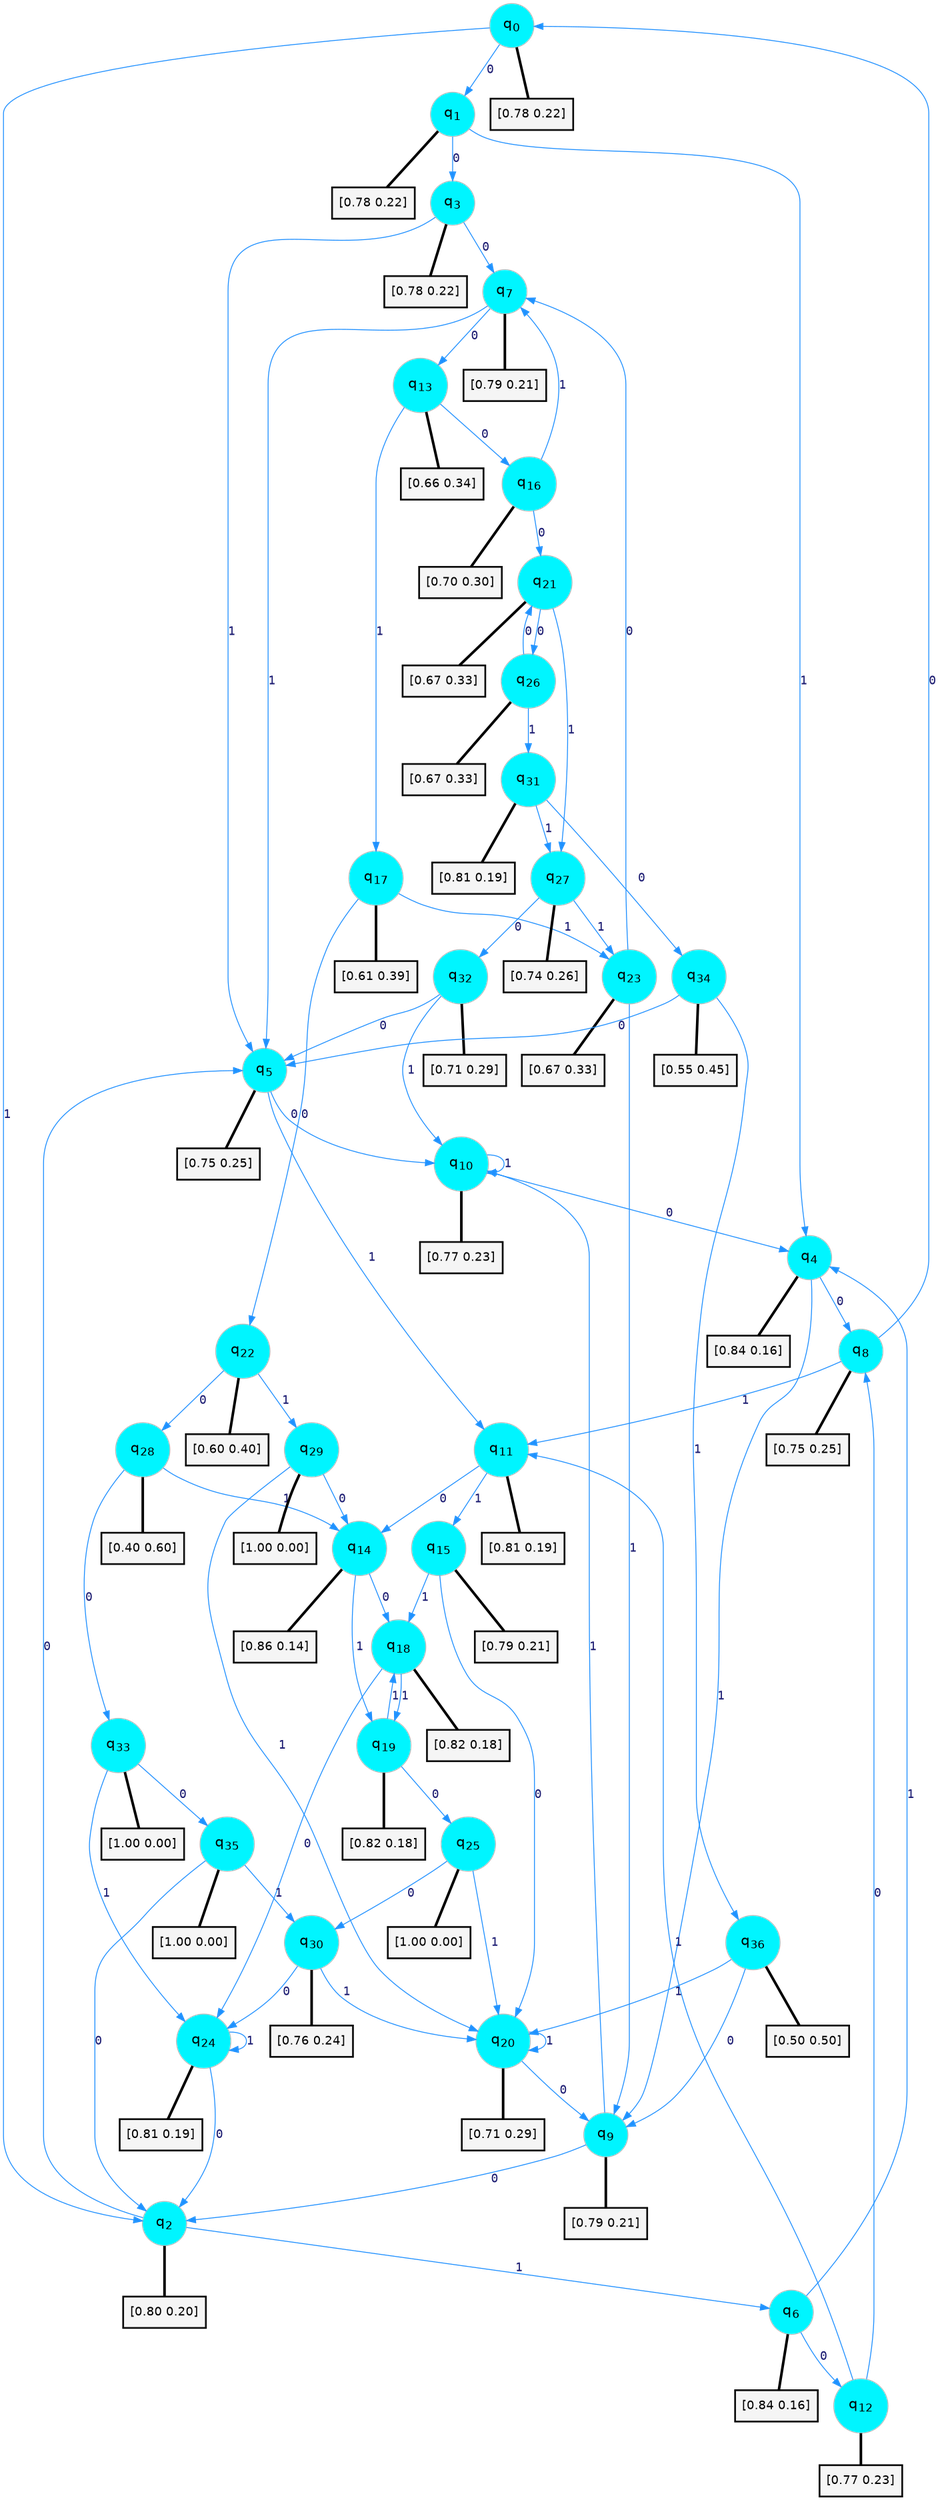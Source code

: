 digraph G {
graph [
bgcolor=transparent, dpi=300, rankdir=TD, size="40,25"];
node [
color=gray, fillcolor=turquoise1, fontcolor=black, fontname=Helvetica, fontsize=16, fontweight=bold, shape=circle, style=filled];
edge [
arrowsize=1, color=dodgerblue1, fontcolor=midnightblue, fontname=courier, fontweight=bold, penwidth=1, style=solid, weight=20];
0[label=<q<SUB>0</SUB>>];
1[label=<q<SUB>1</SUB>>];
2[label=<q<SUB>2</SUB>>];
3[label=<q<SUB>3</SUB>>];
4[label=<q<SUB>4</SUB>>];
5[label=<q<SUB>5</SUB>>];
6[label=<q<SUB>6</SUB>>];
7[label=<q<SUB>7</SUB>>];
8[label=<q<SUB>8</SUB>>];
9[label=<q<SUB>9</SUB>>];
10[label=<q<SUB>10</SUB>>];
11[label=<q<SUB>11</SUB>>];
12[label=<q<SUB>12</SUB>>];
13[label=<q<SUB>13</SUB>>];
14[label=<q<SUB>14</SUB>>];
15[label=<q<SUB>15</SUB>>];
16[label=<q<SUB>16</SUB>>];
17[label=<q<SUB>17</SUB>>];
18[label=<q<SUB>18</SUB>>];
19[label=<q<SUB>19</SUB>>];
20[label=<q<SUB>20</SUB>>];
21[label=<q<SUB>21</SUB>>];
22[label=<q<SUB>22</SUB>>];
23[label=<q<SUB>23</SUB>>];
24[label=<q<SUB>24</SUB>>];
25[label=<q<SUB>25</SUB>>];
26[label=<q<SUB>26</SUB>>];
27[label=<q<SUB>27</SUB>>];
28[label=<q<SUB>28</SUB>>];
29[label=<q<SUB>29</SUB>>];
30[label=<q<SUB>30</SUB>>];
31[label=<q<SUB>31</SUB>>];
32[label=<q<SUB>32</SUB>>];
33[label=<q<SUB>33</SUB>>];
34[label=<q<SUB>34</SUB>>];
35[label=<q<SUB>35</SUB>>];
36[label=<q<SUB>36</SUB>>];
37[label="[0.78 0.22]", shape=box,fontcolor=black, fontname=Helvetica, fontsize=14, penwidth=2, fillcolor=whitesmoke,color=black];
38[label="[0.78 0.22]", shape=box,fontcolor=black, fontname=Helvetica, fontsize=14, penwidth=2, fillcolor=whitesmoke,color=black];
39[label="[0.80 0.20]", shape=box,fontcolor=black, fontname=Helvetica, fontsize=14, penwidth=2, fillcolor=whitesmoke,color=black];
40[label="[0.78 0.22]", shape=box,fontcolor=black, fontname=Helvetica, fontsize=14, penwidth=2, fillcolor=whitesmoke,color=black];
41[label="[0.84 0.16]", shape=box,fontcolor=black, fontname=Helvetica, fontsize=14, penwidth=2, fillcolor=whitesmoke,color=black];
42[label="[0.75 0.25]", shape=box,fontcolor=black, fontname=Helvetica, fontsize=14, penwidth=2, fillcolor=whitesmoke,color=black];
43[label="[0.84 0.16]", shape=box,fontcolor=black, fontname=Helvetica, fontsize=14, penwidth=2, fillcolor=whitesmoke,color=black];
44[label="[0.79 0.21]", shape=box,fontcolor=black, fontname=Helvetica, fontsize=14, penwidth=2, fillcolor=whitesmoke,color=black];
45[label="[0.75 0.25]", shape=box,fontcolor=black, fontname=Helvetica, fontsize=14, penwidth=2, fillcolor=whitesmoke,color=black];
46[label="[0.79 0.21]", shape=box,fontcolor=black, fontname=Helvetica, fontsize=14, penwidth=2, fillcolor=whitesmoke,color=black];
47[label="[0.77 0.23]", shape=box,fontcolor=black, fontname=Helvetica, fontsize=14, penwidth=2, fillcolor=whitesmoke,color=black];
48[label="[0.81 0.19]", shape=box,fontcolor=black, fontname=Helvetica, fontsize=14, penwidth=2, fillcolor=whitesmoke,color=black];
49[label="[0.77 0.23]", shape=box,fontcolor=black, fontname=Helvetica, fontsize=14, penwidth=2, fillcolor=whitesmoke,color=black];
50[label="[0.66 0.34]", shape=box,fontcolor=black, fontname=Helvetica, fontsize=14, penwidth=2, fillcolor=whitesmoke,color=black];
51[label="[0.86 0.14]", shape=box,fontcolor=black, fontname=Helvetica, fontsize=14, penwidth=2, fillcolor=whitesmoke,color=black];
52[label="[0.79 0.21]", shape=box,fontcolor=black, fontname=Helvetica, fontsize=14, penwidth=2, fillcolor=whitesmoke,color=black];
53[label="[0.70 0.30]", shape=box,fontcolor=black, fontname=Helvetica, fontsize=14, penwidth=2, fillcolor=whitesmoke,color=black];
54[label="[0.61 0.39]", shape=box,fontcolor=black, fontname=Helvetica, fontsize=14, penwidth=2, fillcolor=whitesmoke,color=black];
55[label="[0.82 0.18]", shape=box,fontcolor=black, fontname=Helvetica, fontsize=14, penwidth=2, fillcolor=whitesmoke,color=black];
56[label="[0.82 0.18]", shape=box,fontcolor=black, fontname=Helvetica, fontsize=14, penwidth=2, fillcolor=whitesmoke,color=black];
57[label="[0.71 0.29]", shape=box,fontcolor=black, fontname=Helvetica, fontsize=14, penwidth=2, fillcolor=whitesmoke,color=black];
58[label="[0.67 0.33]", shape=box,fontcolor=black, fontname=Helvetica, fontsize=14, penwidth=2, fillcolor=whitesmoke,color=black];
59[label="[0.60 0.40]", shape=box,fontcolor=black, fontname=Helvetica, fontsize=14, penwidth=2, fillcolor=whitesmoke,color=black];
60[label="[0.67 0.33]", shape=box,fontcolor=black, fontname=Helvetica, fontsize=14, penwidth=2, fillcolor=whitesmoke,color=black];
61[label="[0.81 0.19]", shape=box,fontcolor=black, fontname=Helvetica, fontsize=14, penwidth=2, fillcolor=whitesmoke,color=black];
62[label="[1.00 0.00]", shape=box,fontcolor=black, fontname=Helvetica, fontsize=14, penwidth=2, fillcolor=whitesmoke,color=black];
63[label="[0.67 0.33]", shape=box,fontcolor=black, fontname=Helvetica, fontsize=14, penwidth=2, fillcolor=whitesmoke,color=black];
64[label="[0.74 0.26]", shape=box,fontcolor=black, fontname=Helvetica, fontsize=14, penwidth=2, fillcolor=whitesmoke,color=black];
65[label="[0.40 0.60]", shape=box,fontcolor=black, fontname=Helvetica, fontsize=14, penwidth=2, fillcolor=whitesmoke,color=black];
66[label="[1.00 0.00]", shape=box,fontcolor=black, fontname=Helvetica, fontsize=14, penwidth=2, fillcolor=whitesmoke,color=black];
67[label="[0.76 0.24]", shape=box,fontcolor=black, fontname=Helvetica, fontsize=14, penwidth=2, fillcolor=whitesmoke,color=black];
68[label="[0.81 0.19]", shape=box,fontcolor=black, fontname=Helvetica, fontsize=14, penwidth=2, fillcolor=whitesmoke,color=black];
69[label="[0.71 0.29]", shape=box,fontcolor=black, fontname=Helvetica, fontsize=14, penwidth=2, fillcolor=whitesmoke,color=black];
70[label="[1.00 0.00]", shape=box,fontcolor=black, fontname=Helvetica, fontsize=14, penwidth=2, fillcolor=whitesmoke,color=black];
71[label="[0.55 0.45]", shape=box,fontcolor=black, fontname=Helvetica, fontsize=14, penwidth=2, fillcolor=whitesmoke,color=black];
72[label="[1.00 0.00]", shape=box,fontcolor=black, fontname=Helvetica, fontsize=14, penwidth=2, fillcolor=whitesmoke,color=black];
73[label="[0.50 0.50]", shape=box,fontcolor=black, fontname=Helvetica, fontsize=14, penwidth=2, fillcolor=whitesmoke,color=black];
0->1 [label=0];
0->2 [label=1];
0->37 [arrowhead=none, penwidth=3,color=black];
1->3 [label=0];
1->4 [label=1];
1->38 [arrowhead=none, penwidth=3,color=black];
2->5 [label=0];
2->6 [label=1];
2->39 [arrowhead=none, penwidth=3,color=black];
3->7 [label=0];
3->5 [label=1];
3->40 [arrowhead=none, penwidth=3,color=black];
4->8 [label=0];
4->9 [label=1];
4->41 [arrowhead=none, penwidth=3,color=black];
5->10 [label=0];
5->11 [label=1];
5->42 [arrowhead=none, penwidth=3,color=black];
6->12 [label=0];
6->4 [label=1];
6->43 [arrowhead=none, penwidth=3,color=black];
7->13 [label=0];
7->5 [label=1];
7->44 [arrowhead=none, penwidth=3,color=black];
8->0 [label=0];
8->11 [label=1];
8->45 [arrowhead=none, penwidth=3,color=black];
9->2 [label=0];
9->10 [label=1];
9->46 [arrowhead=none, penwidth=3,color=black];
10->4 [label=0];
10->10 [label=1];
10->47 [arrowhead=none, penwidth=3,color=black];
11->14 [label=0];
11->15 [label=1];
11->48 [arrowhead=none, penwidth=3,color=black];
12->8 [label=0];
12->11 [label=1];
12->49 [arrowhead=none, penwidth=3,color=black];
13->16 [label=0];
13->17 [label=1];
13->50 [arrowhead=none, penwidth=3,color=black];
14->18 [label=0];
14->19 [label=1];
14->51 [arrowhead=none, penwidth=3,color=black];
15->20 [label=0];
15->18 [label=1];
15->52 [arrowhead=none, penwidth=3,color=black];
16->21 [label=0];
16->7 [label=1];
16->53 [arrowhead=none, penwidth=3,color=black];
17->22 [label=0];
17->23 [label=1];
17->54 [arrowhead=none, penwidth=3,color=black];
18->24 [label=0];
18->19 [label=1];
18->55 [arrowhead=none, penwidth=3,color=black];
19->25 [label=0];
19->18 [label=1];
19->56 [arrowhead=none, penwidth=3,color=black];
20->9 [label=0];
20->20 [label=1];
20->57 [arrowhead=none, penwidth=3,color=black];
21->26 [label=0];
21->27 [label=1];
21->58 [arrowhead=none, penwidth=3,color=black];
22->28 [label=0];
22->29 [label=1];
22->59 [arrowhead=none, penwidth=3,color=black];
23->7 [label=0];
23->9 [label=1];
23->60 [arrowhead=none, penwidth=3,color=black];
24->2 [label=0];
24->24 [label=1];
24->61 [arrowhead=none, penwidth=3,color=black];
25->30 [label=0];
25->20 [label=1];
25->62 [arrowhead=none, penwidth=3,color=black];
26->21 [label=0];
26->31 [label=1];
26->63 [arrowhead=none, penwidth=3,color=black];
27->32 [label=0];
27->23 [label=1];
27->64 [arrowhead=none, penwidth=3,color=black];
28->33 [label=0];
28->14 [label=1];
28->65 [arrowhead=none, penwidth=3,color=black];
29->14 [label=0];
29->20 [label=1];
29->66 [arrowhead=none, penwidth=3,color=black];
30->24 [label=0];
30->20 [label=1];
30->67 [arrowhead=none, penwidth=3,color=black];
31->34 [label=0];
31->27 [label=1];
31->68 [arrowhead=none, penwidth=3,color=black];
32->5 [label=0];
32->10 [label=1];
32->69 [arrowhead=none, penwidth=3,color=black];
33->35 [label=0];
33->24 [label=1];
33->70 [arrowhead=none, penwidth=3,color=black];
34->5 [label=0];
34->36 [label=1];
34->71 [arrowhead=none, penwidth=3,color=black];
35->2 [label=0];
35->30 [label=1];
35->72 [arrowhead=none, penwidth=3,color=black];
36->9 [label=0];
36->20 [label=1];
36->73 [arrowhead=none, penwidth=3,color=black];
}
